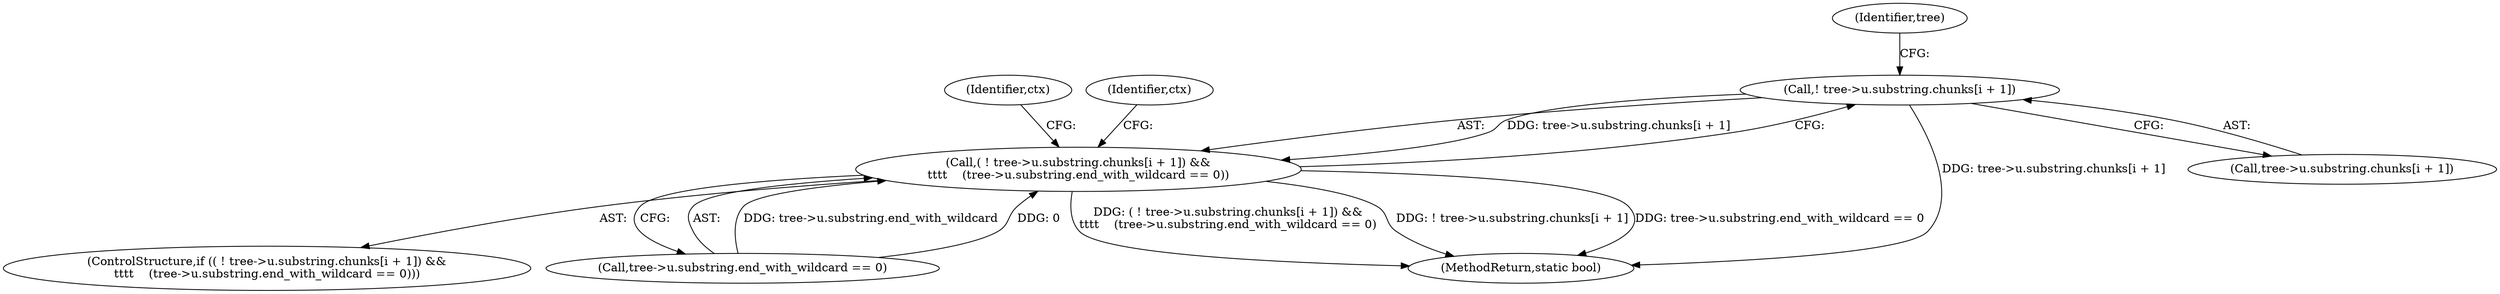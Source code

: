 digraph "0_samba_530d50a1abdcdf4d1775652d4c456c1274d83d8d_1@array" {
"1000323" [label="(Call,! tree->u.substring.chunks[i + 1])"];
"1000322" [label="(Call,( ! tree->u.substring.chunks[i + 1]) &&\n\t\t\t\t    (tree->u.substring.end_with_wildcard == 0))"];
"1000351" [label="(Identifier,ctx)"];
"1000335" [label="(Call,tree->u.substring.end_with_wildcard == 0)"];
"1000322" [label="(Call,( ! tree->u.substring.chunks[i + 1]) &&\n\t\t\t\t    (tree->u.substring.end_with_wildcard == 0))"];
"1000321" [label="(ControlStructure,if (( ! tree->u.substring.chunks[i + 1]) &&\n\t\t\t\t    (tree->u.substring.end_with_wildcard == 0)))"];
"1000628" [label="(MethodReturn,static bool)"];
"1000339" [label="(Identifier,tree)"];
"1000323" [label="(Call,! tree->u.substring.chunks[i + 1])"];
"1000346" [label="(Identifier,ctx)"];
"1000324" [label="(Call,tree->u.substring.chunks[i + 1])"];
"1000323" -> "1000322"  [label="AST: "];
"1000323" -> "1000324"  [label="CFG: "];
"1000324" -> "1000323"  [label="AST: "];
"1000339" -> "1000323"  [label="CFG: "];
"1000322" -> "1000323"  [label="CFG: "];
"1000323" -> "1000628"  [label="DDG: tree->u.substring.chunks[i + 1]"];
"1000323" -> "1000322"  [label="DDG: tree->u.substring.chunks[i + 1]"];
"1000322" -> "1000321"  [label="AST: "];
"1000322" -> "1000335"  [label="CFG: "];
"1000335" -> "1000322"  [label="AST: "];
"1000346" -> "1000322"  [label="CFG: "];
"1000351" -> "1000322"  [label="CFG: "];
"1000322" -> "1000628"  [label="DDG: ( ! tree->u.substring.chunks[i + 1]) &&\n\t\t\t\t    (tree->u.substring.end_with_wildcard == 0)"];
"1000322" -> "1000628"  [label="DDG: ! tree->u.substring.chunks[i + 1]"];
"1000322" -> "1000628"  [label="DDG: tree->u.substring.end_with_wildcard == 0"];
"1000335" -> "1000322"  [label="DDG: tree->u.substring.end_with_wildcard"];
"1000335" -> "1000322"  [label="DDG: 0"];
}
